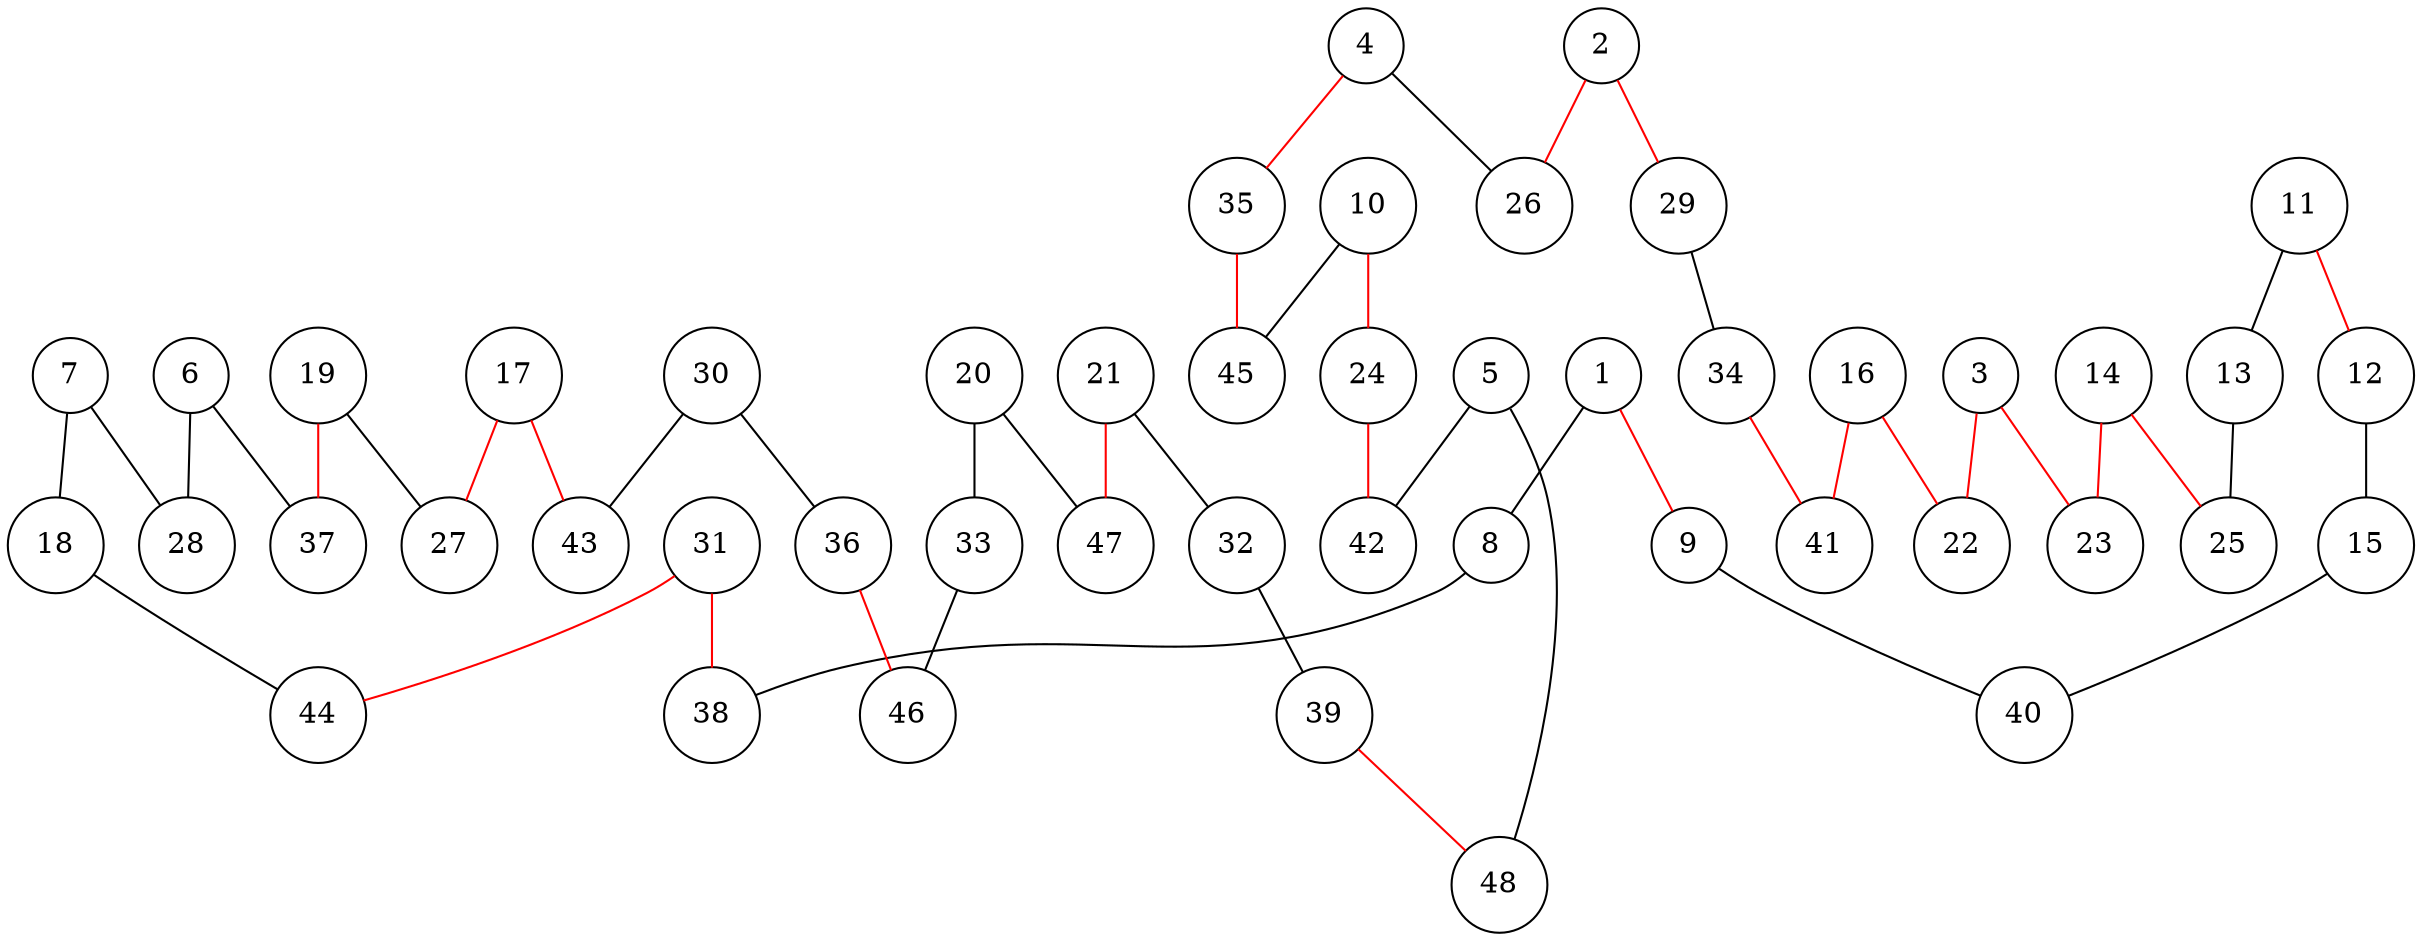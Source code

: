 graph att48 {
	node [shape=circle fillcolor=white]
	1 [ pos = "17.351198,3.743880!"]
	2 [ pos = "5.753672,0.025767!"]
	3 [ pos = "14.248905,3.669157!"]
	4 [ pos = "1.033239,2.166967!"]
	5 [ pos = "7.941252,4.236022!"]
	6 [ pos = "19.603195,11.486730!"]
	7 [ pos = "19.513012,9.574852!"]
	8 [ pos = "18.719402,3.267199!"]
	9 [ pos = "17.773770,4.856996!"]
	10 [ pos = "2.865241,5.279567!"]
	11 [ pos = "14.089152,6.714764!"]
	12 [ pos = "15.431590,7.402731!"]
	13 [ pos = "12.125741,6.889977!"]
	14 [ pos = "11.883535,5.243494!"]
	15 [ pos = "16.354032,6.913167!"]
	16 [ pos = "15.735635,1.723783!"]
	17 [ pos = "19.610925,13.357382!"]
	18 [ pos = "19.227003,9.250193!"]
	19 [ pos = "19.922700,12.169544!"]
	20 [ pos = "15.202267,9.175470!"]
	21 [ pos = "11.551147,8.680752!"]
	22 [ pos = "15.720175,2.860088!"]
	23 [ pos = "13.396032,5.622262!"]
	24 [ pos = "4.207678,7.237825!"]
	25 [ pos = "11.097655,5.982994!"]
	26 [ pos = "1.739242,2.592115!"]
	27 [ pos = "19.466632,12.416903!"]
	28 [ pos = "19.430559,10.257666!"]
	29 [ pos = "8.186035,1.947952!"]
	30 [ pos = "18.943571,11.610410!"]
	31 [ pos = "19.440866,7.217212!"]
	32 [ pos = "8.361247,8.515846!"]
	33 [ pos = "16.557588,8.175728!"]
	34 [ pos = "11.873229,3.086833!"]
	35 [ pos = "0.059263,5.709869!"]
	36 [ pos = "18.675599,9.737181!"]
	37 [ pos = "20.000000,11.839732!"]
	38 [ pos = "19.046637,5.782015!"]
	39 [ pos = "8.977068,7.289358!"]
	40 [ pos = "16.158207,5.501159!"]
	41 [ pos = "12.844628,0.360732!"]
	42 [ pos = "4.936872,4.042772!"]
	43 [ pos = "18.758052,12.623035!"]
	44 [ pos = "19.348106,8.345787!"]
	45 [ pos = "0.025767,6.895130!"]
	46 [ pos = "17.539294,7.711930!"]
	47 [ pos = "13.359959,8.394744!"]
	48 [ pos = "7.789230,5.003865!"]

	1 -- 8 [color = black]
	1 -- 9 [color = red]
	2 -- 26 [color = red]
	2 -- 29 [color = red]
	3 -- 22 [color = red]
	3 -- 23 [color = red]
	4 -- 26 [color = black]
	4 -- 35 [color = red]
	5 -- 42 [color = black]
	5 -- 48 [color = black]
	6 -- 28 [color = black]
	6 -- 37 [color = black]
	7 -- 18 [color = black]
	7 -- 28 [color = black]
	8 -- 38 [color = black]
	9 -- 40 [color = black]
	10 -- 24 [color = red]
	10 -- 45 [color = black]
	11 -- 12 [color = red]
	11 -- 13 [color = black]
	12 -- 15 [color = black]
	13 -- 25 [color = black]
	14 -- 23 [color = red]
	14 -- 25 [color = red]
	15 -- 40 [color = black]
	16 -- 22 [color = red]
	16 -- 41 [color = red]
	17 -- 27 [color = red]
	17 -- 43 [color = red]
	18 -- 44 [color = black]
	19 -- 27 [color = black]
	19 -- 37 [color = red]
	20 -- 33 [color = black]
	20 -- 47 [color = black]
	21 -- 32 [color = black]
	21 -- 47 [color = red]
	24 -- 42 [color = red]
	29 -- 34 [color = black]
	30 -- 36 [color = black]
	30 -- 43 [color = black]
	31 -- 38 [color = red]
	31 -- 44 [color = red]
	32 -- 39 [color = black]
	33 -- 46 [color = black]
	34 -- 41 [color = red]
	35 -- 45 [color = red]
	36 -- 46 [color = red]
	39 -- 48 [color = red]
}